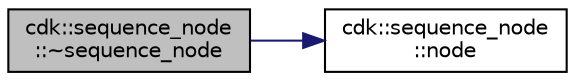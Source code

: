digraph "cdk::sequence_node::~sequence_node"
{
 // INTERACTIVE_SVG=YES
 // LATEX_PDF_SIZE
  edge [fontname="Helvetica",fontsize="10",labelfontname="Helvetica",labelfontsize="10"];
  node [fontname="Helvetica",fontsize="10",shape=record];
  rankdir="LR";
  Node1 [label="cdk::sequence_node\l::~sequence_node",height=0.2,width=0.4,color="black", fillcolor="grey75", style="filled", fontcolor="black",tooltip=" "];
  Node1 -> Node2 [color="midnightblue",fontsize="10",style="solid",fontname="Helvetica"];
  Node2 [label="cdk::sequence_node\l::node",height=0.2,width=0.4,color="black", fillcolor="white", style="filled",URL="$classcdk_1_1sequence__node.html#a017eab5a8c90230655352b1551309719",tooltip=" "];
}
